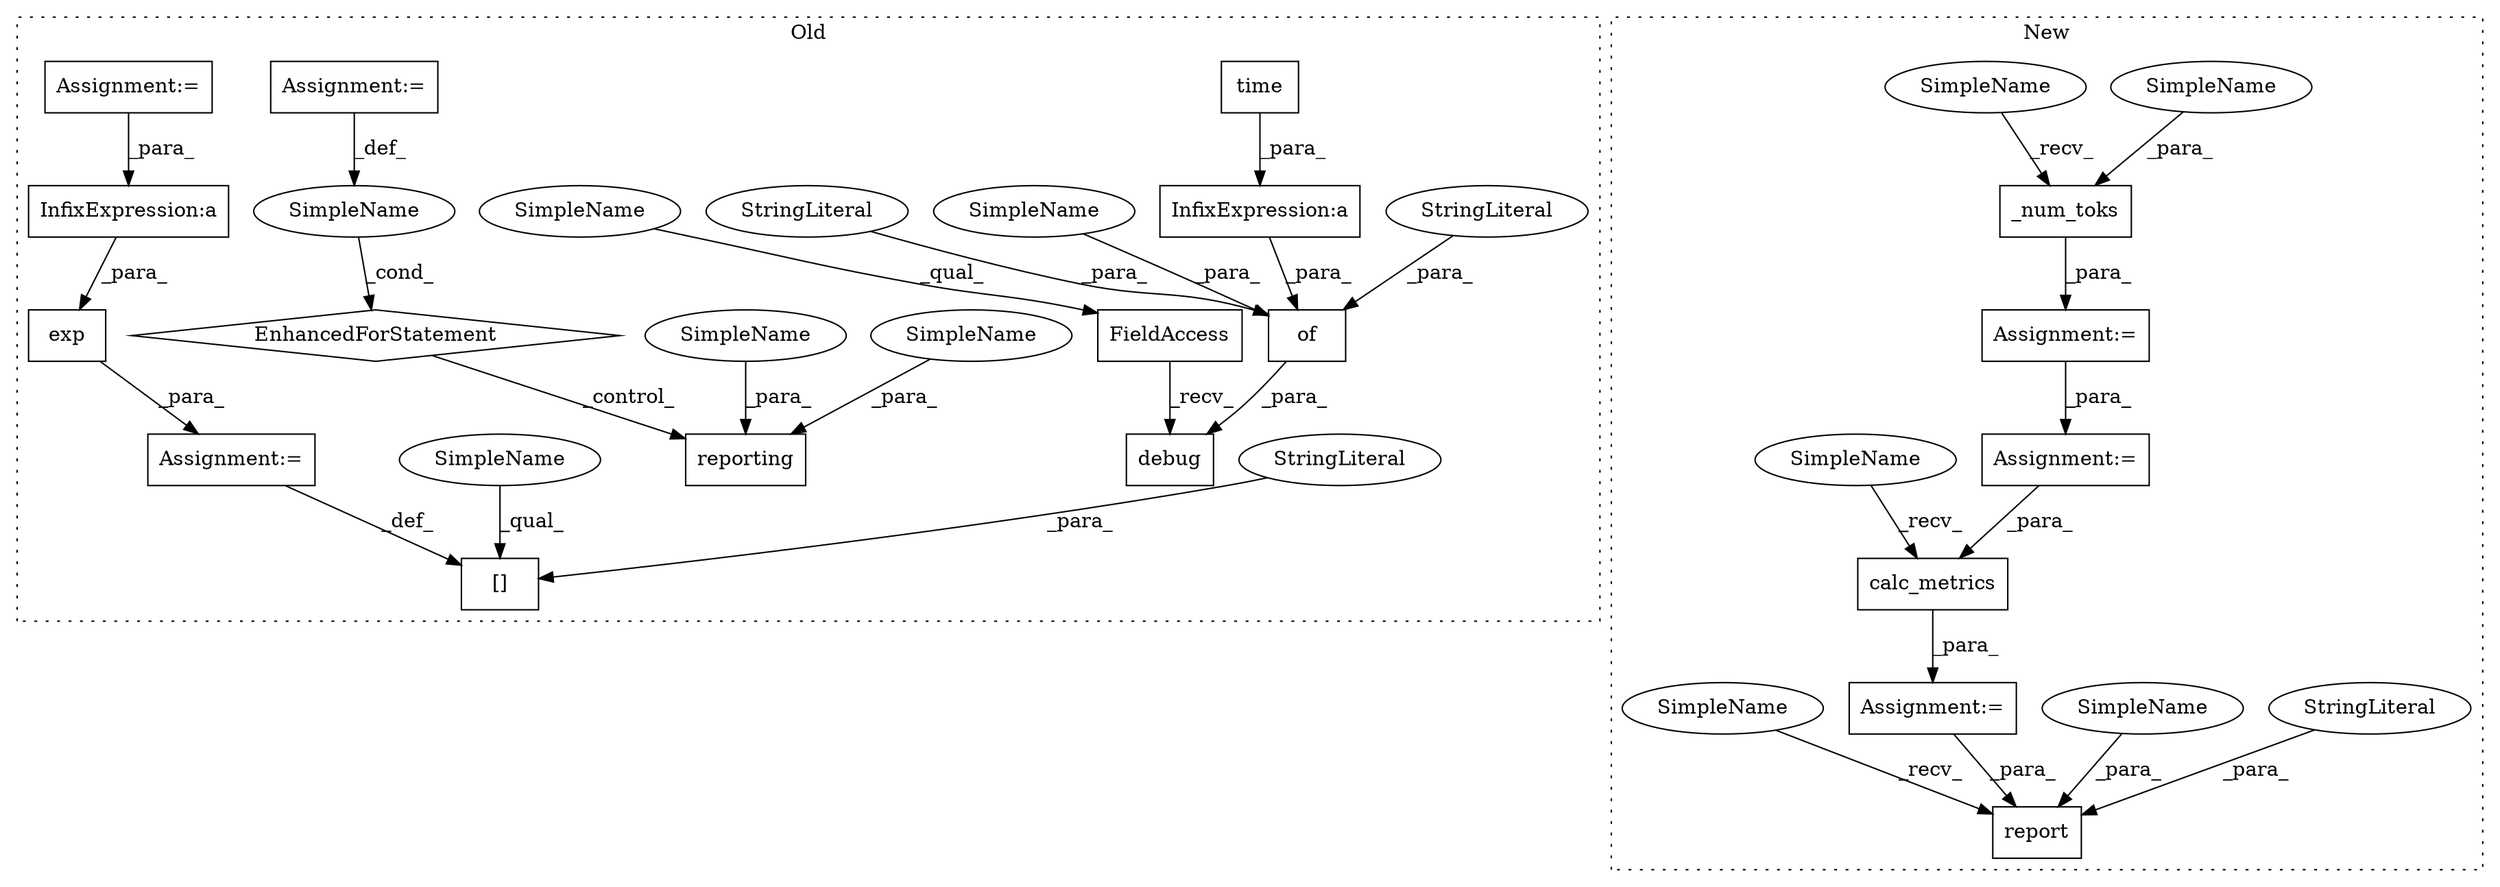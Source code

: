 digraph G {
subgraph cluster0 {
1 [label="EnhancedForStatement" a="70" s="2659,2741" l="53,2" shape="diamond"];
4 [label="SimpleName" a="42" s="2716" l="9" shape="ellipse"];
5 [label="reporting" a="32" s="2751,2792" l="10,1" shape="box"];
7 [label="of" a="32" s="2619,2651" l="3,1" shape="box"];
8 [label="InfixExpression:a" a="27" s="2512" l="3" shape="box"];
9 [label="debug" a="32" s="2609,2652" l="6,1" shape="box"];
10 [label="FieldAccess" a="22" s="2600" l="8" shape="box"];
11 [label="StringLiteral" a="45" s="2636" l="6" shape="ellipse"];
13 [label="StringLiteral" a="45" s="2622" l="7" shape="ellipse"];
14 [label="time" a="32" s="2506" l="6" shape="box"];
15 [label="Assignment:=" a="7" s="2659,2741" l="53,2" shape="box"];
17 [label="[]" a="2" s="2447,2467" l="8,1" shape="box"];
18 [label="InfixExpression:a" a="27" s="2396" l="3" shape="box"];
19 [label="StringLiteral" a="45" s="2455" l="12" shape="ellipse"];
20 [label="exp" a="32" s="2472,2484" l="4,1" shape="box"];
22 [label="Assignment:=" a="7" s="2315" l="2" shape="box"];
23 [label="Assignment:=" a="7" s="2468" l="1" shape="box"];
25 [label="SimpleName" a="42" s="2787" l="5" shape="ellipse"];
26 [label="SimpleName" a="42" s="2630" l="5" shape="ellipse"];
28 [label="SimpleName" a="42" s="2600" l="4" shape="ellipse"];
30 [label="SimpleName" a="42" s="2447" l="7" shape="ellipse"];
31 [label="SimpleName" a="42" s="2761" l="7" shape="ellipse"];
label = "Old";
style="dotted";
}
subgraph cluster1 {
2 [label="calc_metrics" a="32" s="2799,2833" l="13,1" shape="box"];
3 [label="Assignment:=" a="7" s="2586" l="1" shape="box"];
6 [label="report" a="32" s="2845,2899" l="7,1" shape="box"];
12 [label="StringLiteral" a="45" s="2878" l="7" shape="ellipse"];
16 [label="Assignment:=" a="7" s="2686" l="2" shape="box"];
21 [label="Assignment:=" a="7" s="2793" l="1" shape="box"];
24 [label="_num_toks" a="32" s="2592,2612" l="10,1" shape="box"];
27 [label="SimpleName" a="42" s="2872" l="5" shape="ellipse"];
29 [label="SimpleName" a="42" s="2602" l="10" shape="ellipse"];
32 [label="SimpleName" a="42" s="2587" l="4" shape="ellipse"];
33 [label="SimpleName" a="42" s="2794" l="4" shape="ellipse"];
34 [label="SimpleName" a="42" s="2840" l="4" shape="ellipse"];
label = "New";
style="dotted";
}
1 -> 5 [label="_control_"];
2 -> 21 [label="_para_"];
3 -> 16 [label="_para_"];
4 -> 1 [label="_cond_"];
7 -> 9 [label="_para_"];
8 -> 7 [label="_para_"];
10 -> 9 [label="_recv_"];
11 -> 7 [label="_para_"];
12 -> 6 [label="_para_"];
13 -> 7 [label="_para_"];
14 -> 8 [label="_para_"];
15 -> 4 [label="_def_"];
16 -> 2 [label="_para_"];
18 -> 20 [label="_para_"];
19 -> 17 [label="_para_"];
20 -> 23 [label="_para_"];
21 -> 6 [label="_para_"];
22 -> 18 [label="_para_"];
23 -> 17 [label="_def_"];
24 -> 3 [label="_para_"];
25 -> 5 [label="_para_"];
26 -> 7 [label="_para_"];
27 -> 6 [label="_para_"];
28 -> 10 [label="_qual_"];
29 -> 24 [label="_para_"];
30 -> 17 [label="_qual_"];
31 -> 5 [label="_para_"];
32 -> 24 [label="_recv_"];
33 -> 2 [label="_recv_"];
34 -> 6 [label="_recv_"];
}